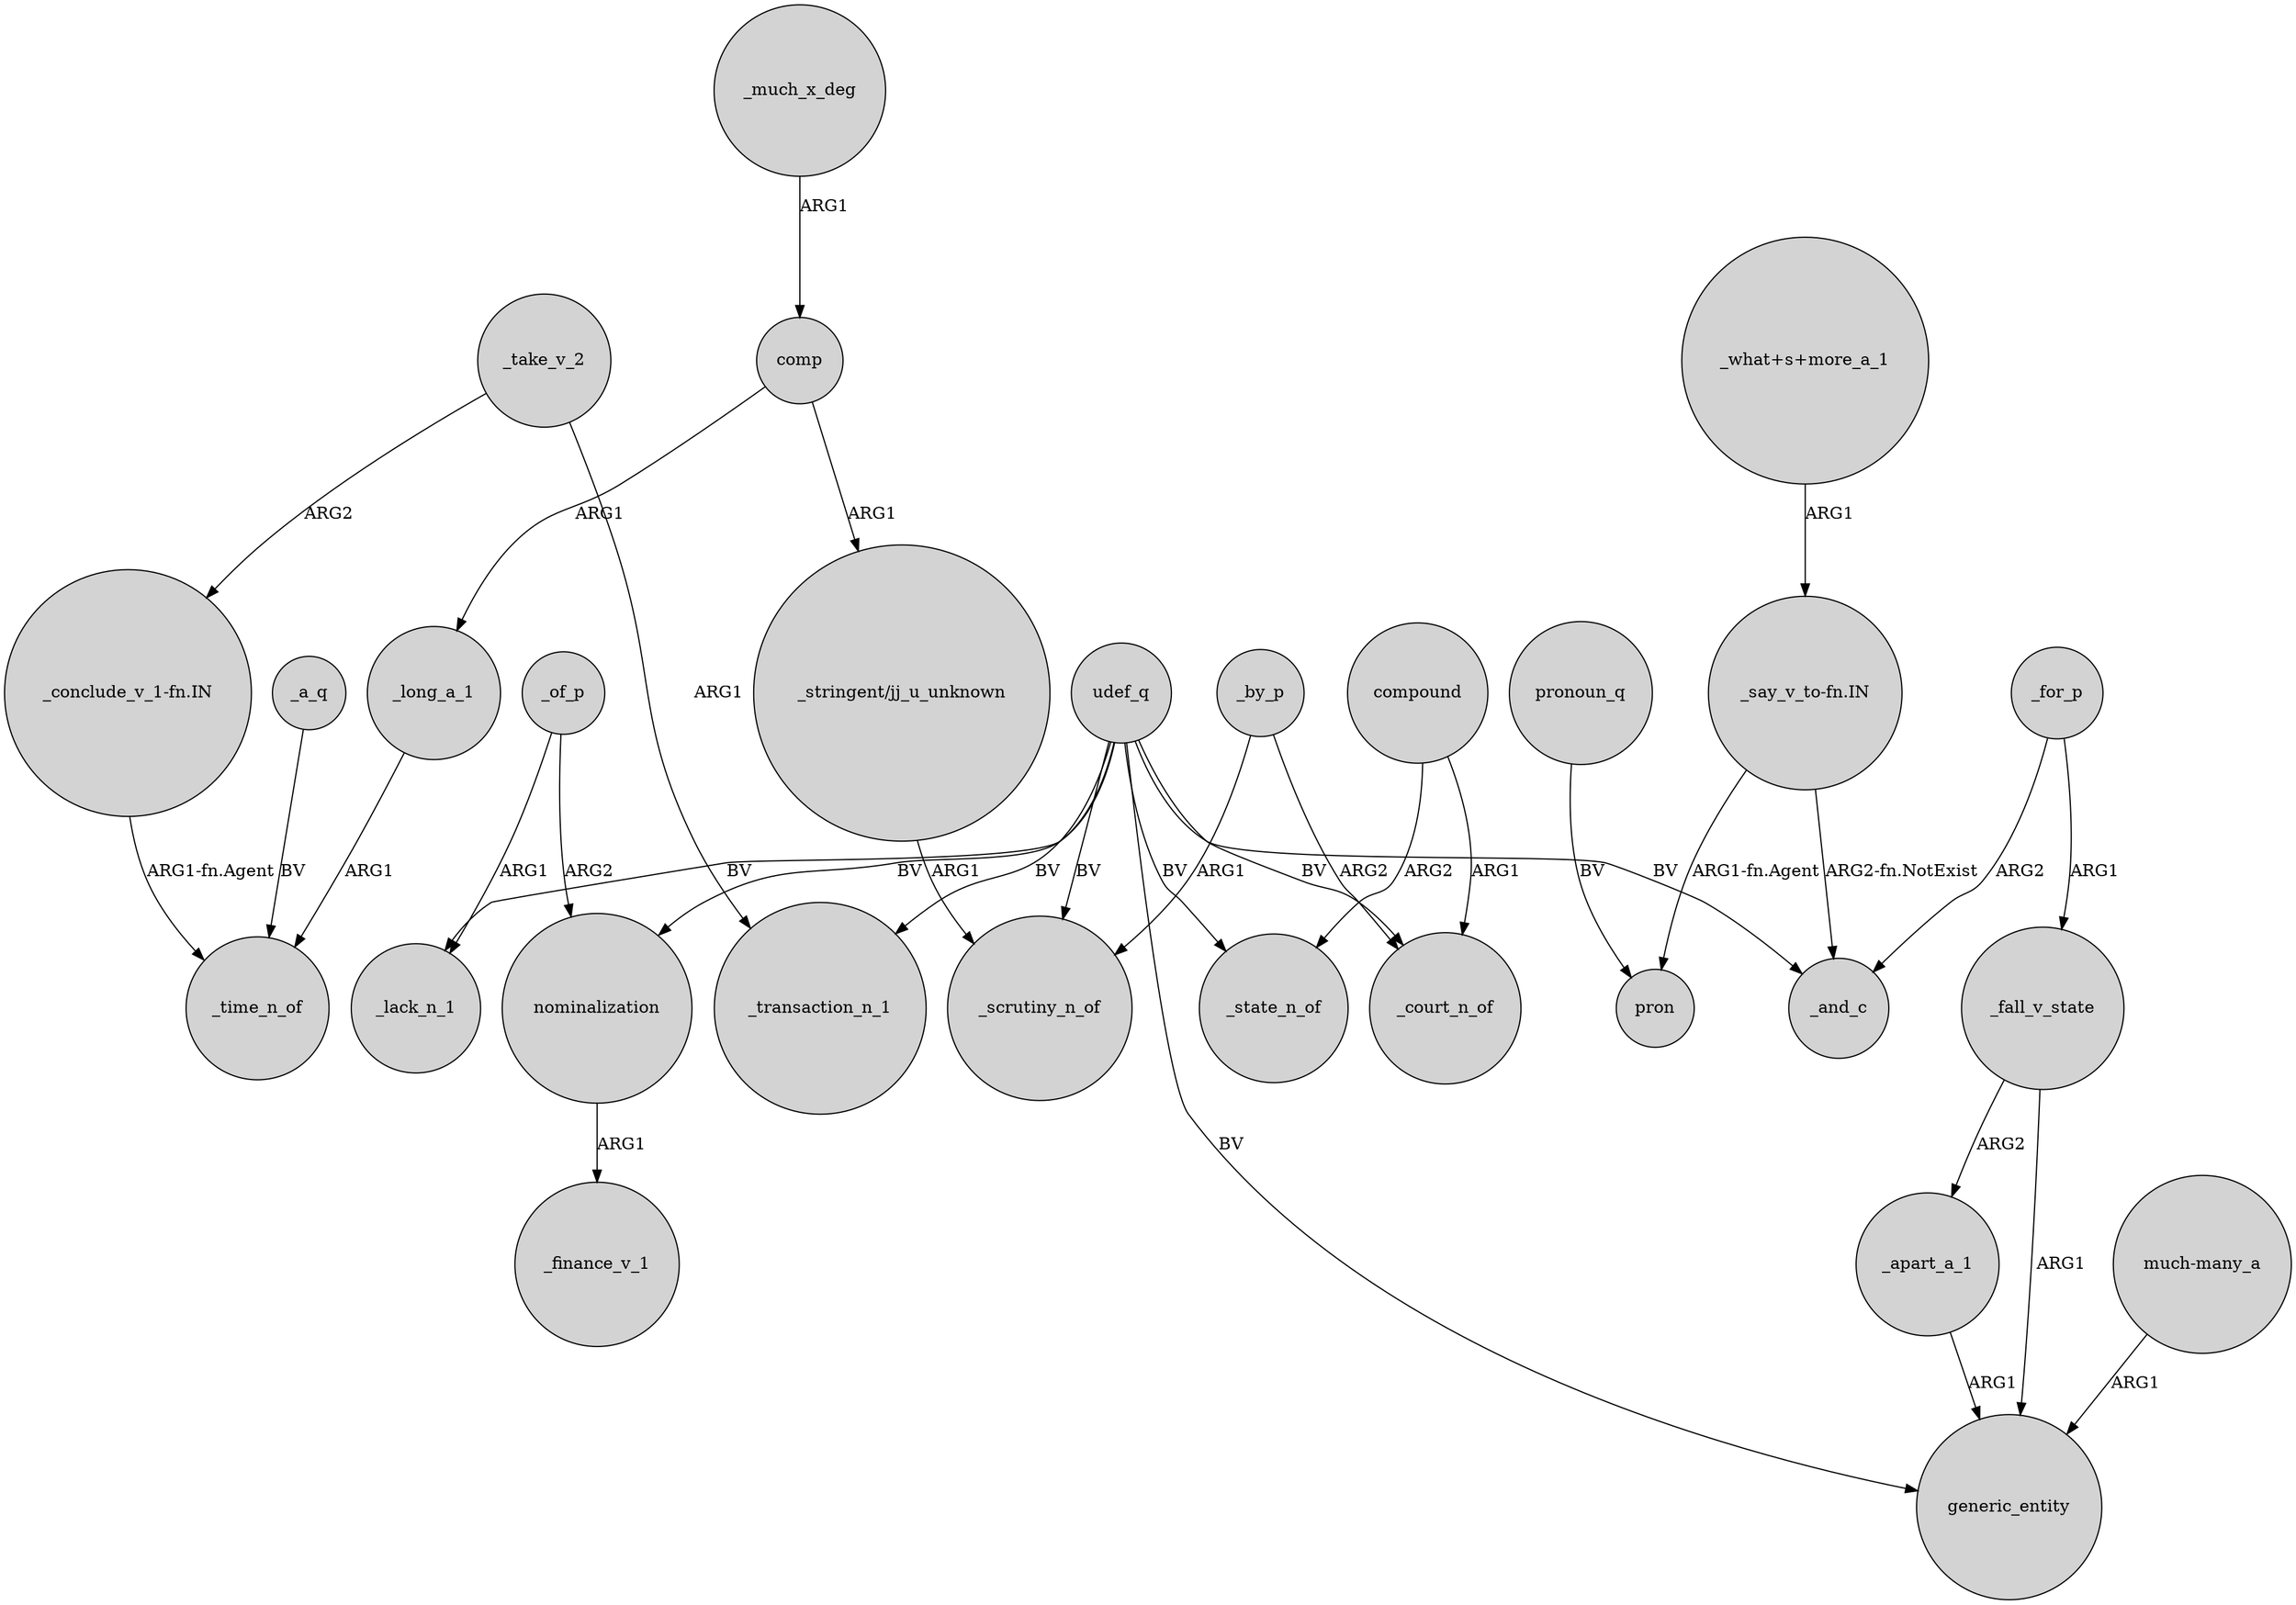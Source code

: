digraph {
	node [shape=circle style=filled]
	_fall_v_state -> _apart_a_1 [label=ARG2]
	udef_q -> generic_entity [label=BV]
	"_what+s+more_a_1" -> "_say_v_to-fn.IN" [label=ARG1]
	_of_p -> _lack_n_1 [label=ARG1]
	"much-many_a" -> generic_entity [label=ARG1]
	"_stringent/jj_u_unknown" -> _scrutiny_n_of [label=ARG1]
	udef_q -> _state_n_of [label=BV]
	udef_q -> _court_n_of [label=BV]
	_fall_v_state -> generic_entity [label=ARG1]
	compound -> _state_n_of [label=ARG2]
	_for_p -> _and_c [label=ARG2]
	_a_q -> _time_n_of [label=BV]
	_for_p -> _fall_v_state [label=ARG1]
	nominalization -> _finance_v_1 [label=ARG1]
	comp -> "_stringent/jj_u_unknown" [label=ARG1]
	_take_v_2 -> "_conclude_v_1-fn.IN" [label=ARG2]
	_take_v_2 -> _transaction_n_1 [label=ARG1]
	pronoun_q -> pron [label=BV]
	_by_p -> _scrutiny_n_of [label=ARG1]
	udef_q -> _scrutiny_n_of [label=BV]
	"_say_v_to-fn.IN" -> _and_c [label="ARG2-fn.NotExist"]
	_of_p -> nominalization [label=ARG2]
	udef_q -> _transaction_n_1 [label=BV]
	_apart_a_1 -> generic_entity [label=ARG1]
	"_conclude_v_1-fn.IN" -> _time_n_of [label="ARG1-fn.Agent"]
	udef_q -> nominalization [label=BV]
	udef_q -> _lack_n_1 [label=BV]
	"_say_v_to-fn.IN" -> pron [label="ARG1-fn.Agent"]
	_by_p -> _court_n_of [label=ARG2]
	_much_x_deg -> comp [label=ARG1]
	_long_a_1 -> _time_n_of [label=ARG1]
	udef_q -> _and_c [label=BV]
	compound -> _court_n_of [label=ARG1]
	comp -> _long_a_1 [label=ARG1]
}
